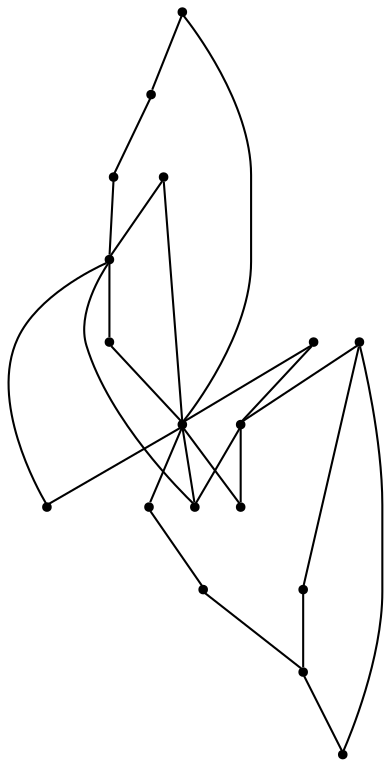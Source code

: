 graph {
  node [shape=point,comment="{\"directed\":false,\"doi\":\"10.1007/978-3-319-27261-0_24\",\"figure\":\"4 (1)\"}"]

  v0 [pos="1433.69816727831,1715.640210065622"]
  v1 [pos="1334.2312884569274,1715.640210065622"]
  v2 [pos="1533.1630112703263,1715.640210065622"]
  v3 [pos="1533.1630112703263,1815.1028494418915"]
  v4 [pos="1483.4310502903468,1765.370575939181"]
  v5 [pos="1234.7665080533288,1715.6402100656221"]
  v6 [pos="1272.066202106565,1752.939446986474"]
  v7 [pos="1433.6981672783102,1815.1028494418915"]
  v8 [pos="1334.2312884569274,1815.1028494418913"]
  v9 [pos="1296.9316579921092,1777.8076821298957"]
  v10 [pos="1234.7665080533288,1815.1028494418915"]
  v11 [pos="1185.0334978644573,1765.370575939181"]
  v12 [pos="1197.4668140000927,1752.939446986474"]
  v13 [pos="1172.5992596967649,1777.8076821298957"]
  v14 [pos="1135.2996292319463,1715.640210065622"]
  v15 [pos="1135.2996292319463,1815.1028494418915"]
  v16 [pos="1035.834817034139,1815.1028494418913"]
  v17 [pos="1035.834817034139,1715.640210065622"]

  v0 -- v1 [id="-1",pos="1433.69816727831,1715.640210065622 1334.2312884569274,1715.640210065622 1334.2312884569274,1715.640210065622 1334.2312884569274,1715.640210065622"]
  v16 -- v17 [id="-2",pos="1035.834817034139,1815.1028494418913 1035.834817034139,1715.640210065622 1035.834817034139,1715.640210065622 1035.834817034139,1715.640210065622"]
  v17 -- v14 [id="-3",pos="1035.834817034139,1715.640210065622 1135.2996292319463,1715.640210065622 1135.2996292319463,1715.640210065622 1135.2996292319463,1715.640210065622"]
  v15 -- v16 [id="-4",pos="1135.2996292319463,1815.1028494418915 1035.834817034139,1815.1028494418913 1035.834817034139,1815.1028494418913 1035.834817034139,1815.1028494418913"]
  v15 -- v10 [id="-5",pos="1135.2996292319463,1815.1028494418915 1234.7665080533288,1815.1028494418915 1234.7665080533288,1815.1028494418915 1234.7665080533288,1815.1028494418915"]
  v14 -- v12 [id="-6",pos="1135.2996292319463,1715.640210065622 1197.4668140000927,1752.939446986474 1197.4668140000927,1752.939446986474 1197.4668140000927,1752.939446986474"]
  v14 -- v11 [id="-7",pos="1135.2996292319463,1715.640210065622 1185.0334978644573,1765.370575939181 1185.0334978644573,1765.370575939181 1185.0334978644573,1765.370575939181"]
  v14 -- v5 [id="-8",pos="1135.2996292319463,1715.640210065622 1234.7665080533288,1715.6402100656221 1234.7665080533288,1715.6402100656221 1234.7665080533288,1715.6402100656221"]
  v13 -- v14 [id="-9",pos="1172.5992596967649,1777.8076821298957 1135.2996292319463,1715.640210065622 1135.2996292319463,1715.640210065622 1135.2996292319463,1715.640210065622"]
  v13 -- v10 [id="-10",pos="1172.5992596967649,1777.8076821298957 1234.7665080533288,1815.1028494418915 1234.7665080533288,1815.1028494418915 1234.7665080533288,1815.1028494418915"]
  v12 -- v10 [id="-11",pos="1197.4668140000927,1752.939446986474 1234.7665080533288,1815.1028494418915 1234.7665080533288,1815.1028494418915 1234.7665080533288,1815.1028494418915"]
  v10 -- v11 [id="-12",pos="1234.7665080533288,1815.1028494418915 1185.0334978644573,1765.370575939181 1185.0334978644573,1765.370575939181 1185.0334978644573,1765.370575939181"]
  v10 -- v6 [id="-13",pos="1234.7665080533288,1815.1028494418915 1272.066202106565,1752.939446986474 1272.066202106565,1752.939446986474 1272.066202106565,1752.939446986474"]
  v10 -- v8 [id="-14",pos="1234.7665080533288,1815.1028494418915 1334.2312884569274,1815.1028494418913 1334.2312884569274,1815.1028494418913 1334.2312884569274,1815.1028494418913"]
  v10 -- v5 [id="-15",pos="1234.7665080533288,1815.1028494418915 1234.7665080533288,1715.6402100656221 1234.7665080533288,1715.6402100656221 1234.7665080533288,1715.6402100656221"]
  v9 -- v10 [id="-16",pos="1296.9316579921092,1777.8076821298957 1234.7665080533288,1815.1028494418915 1234.7665080533288,1815.1028494418915 1234.7665080533288,1815.1028494418915"]
  v9 -- v1 [id="-17",pos="1296.9316579921092,1777.8076821298957 1334.2312884569274,1715.640210065622 1334.2312884569274,1715.640210065622 1334.2312884569274,1715.640210065622"]
  v8 -- v7 [id="-18",pos="1334.2312884569274,1815.1028494418913 1433.6981672783102,1815.1028494418915 1433.6981672783102,1815.1028494418915 1433.6981672783102,1815.1028494418915"]
  v7 -- v3 [id="-19",pos="1433.6981672783102,1815.1028494418915 1533.1630112703263,1815.1028494418915 1533.1630112703263,1815.1028494418915 1533.1630112703263,1815.1028494418915"]
  v1 -- v6 [id="-20",pos="1334.2312884569274,1715.640210065622 1272.066202106565,1752.939446986474 1272.066202106565,1752.939446986474 1272.066202106565,1752.939446986474"]
  v1 -- v5 [id="-21",pos="1334.2312884569274,1715.640210065622 1234.7665080533288,1715.6402100656221 1234.7665080533288,1715.6402100656221 1234.7665080533288,1715.6402100656221"]
  v0 -- v4 [id="-22",pos="1433.69816727831,1715.640210065622 1483.4310502903468,1765.370575939181 1483.4310502903468,1765.370575939181 1483.4310502903468,1765.370575939181"]
  v4 -- v3 [id="-23",pos="1483.4310502903468,1765.370575939181 1533.1630112703263,1815.1028494418915 1533.1630112703263,1815.1028494418915 1533.1630112703263,1815.1028494418915"]
  v3 -- v2 [id="-24",pos="1533.1630112703263,1815.1028494418915 1533.1630112703263,1715.640210065622 1533.1630112703263,1715.640210065622 1533.1630112703263,1715.640210065622"]
  v2 -- v0 [id="-25",pos="1533.1630112703263,1715.640210065622 1433.69816727831,1715.640210065622 1433.69816727831,1715.640210065622 1433.69816727831,1715.640210065622"]
}